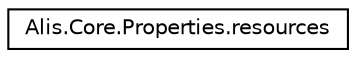 digraph "Graphical Class Hierarchy"
{
 // LATEX_PDF_SIZE
  edge [fontname="Helvetica",fontsize="10",labelfontname="Helvetica",labelfontsize="10"];
  node [fontname="Helvetica",fontsize="10",shape=record];
  rankdir="LR";
  Node0 [label="Alis.Core.Properties.resources",height=0.2,width=0.4,color="black", fillcolor="white", style="filled",URL="$class_alis_1_1_core_1_1_properties_1_1resources.html",tooltip="Clase de recurso fuertemente tipado, para buscar cadenas traducidas, etc."];
}
